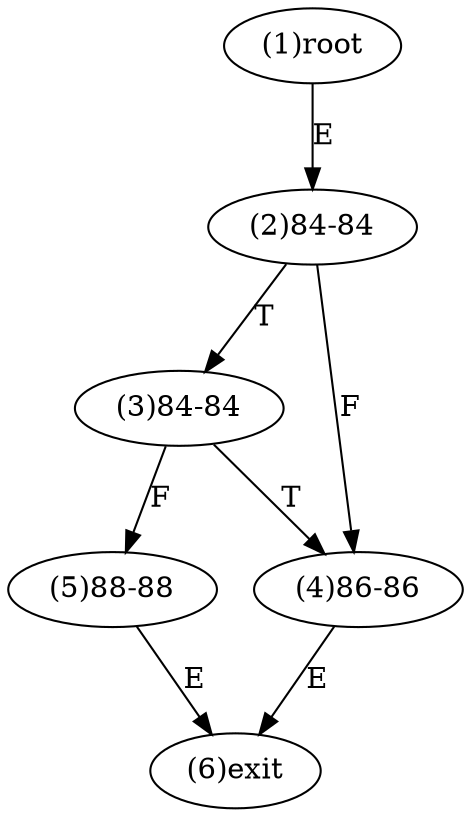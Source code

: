 digraph "" { 
1[ label="(1)root"];
2[ label="(2)84-84"];
3[ label="(3)84-84"];
4[ label="(4)86-86"];
5[ label="(5)88-88"];
6[ label="(6)exit"];
1->2[ label="E"];
2->4[ label="F"];
2->3[ label="T"];
3->5[ label="F"];
3->4[ label="T"];
4->6[ label="E"];
5->6[ label="E"];
}